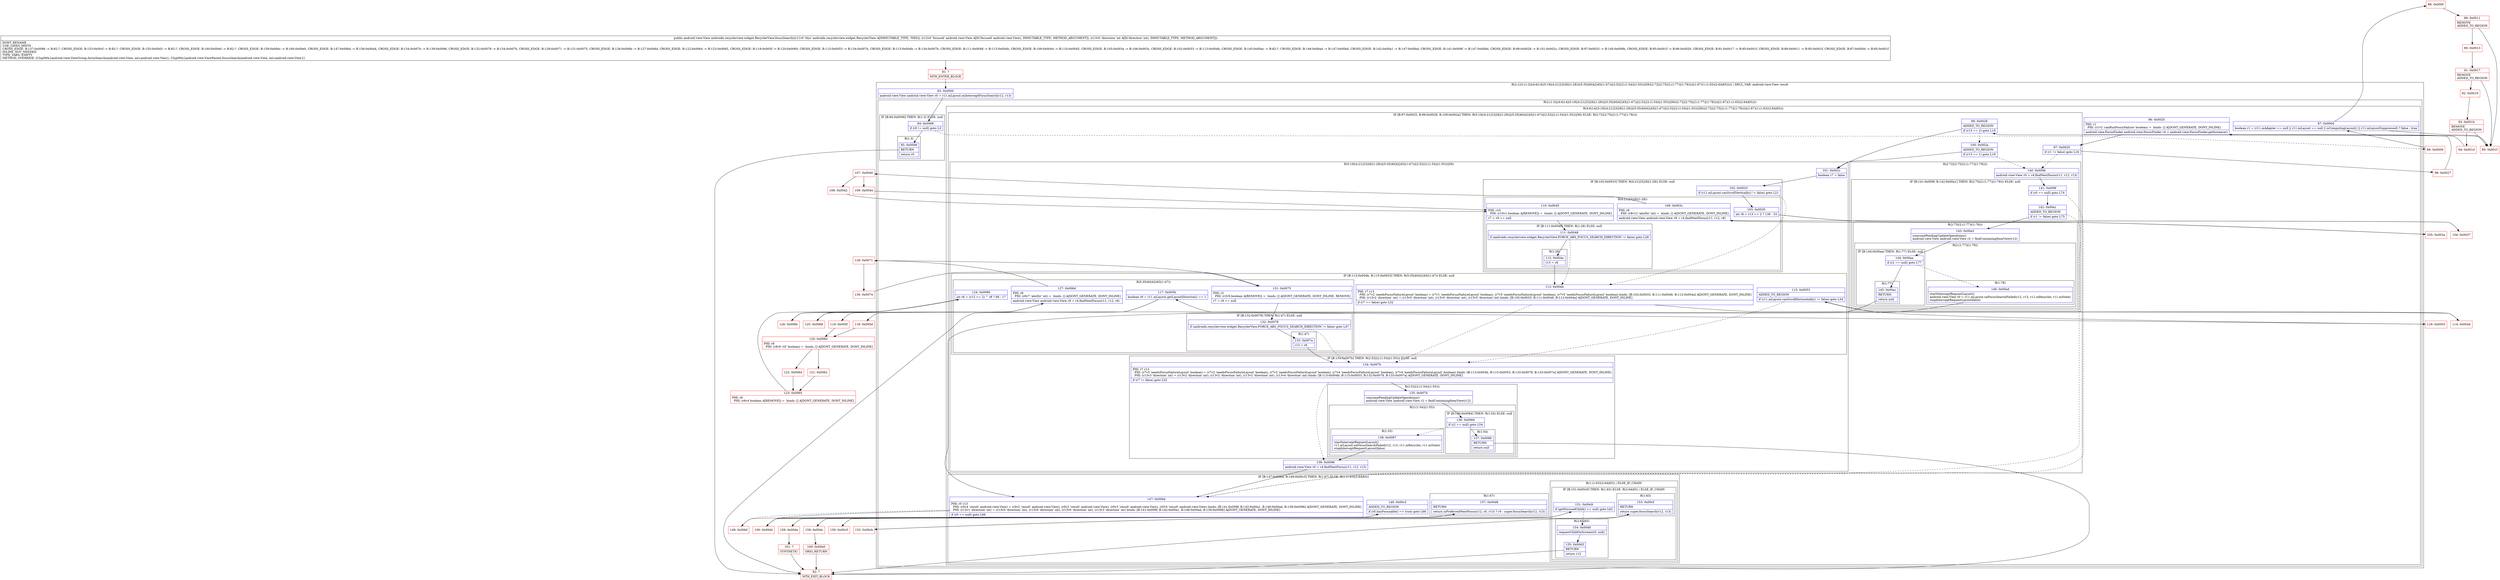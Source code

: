 digraph "CFG forandroidx.recyclerview.widget.RecyclerView.focusSearch(Landroid\/view\/View;I)Landroid\/view\/View;" {
subgraph cluster_Region_1680403182 {
label = "R(2:1|(2:(1:3)|(4:6|14|(5:19|(4:21|23|26|(1:28))|(5:35|40|42|45|(1:47))|(2:52|(2:(1:54)|(1:55)))|56)(2:72|(2:75|(2:(1:77)|(1:78))))|(1:67)(1:(1:63)(2:64|65))))) | DECL_VAR: android.view.View result\l";
node [shape=record,color=blue];
Node_83 [shape=record,label="{83\:\ 0x0000|android.view.View android.view.View r0 = r11.mLayout.onInterceptFocusSearch(r12, r13)\l}"];
subgraph cluster_Region_1954917244 {
label = "R(2:(1:3)|(4:6|14|(5:19|(4:21|23|26|(1:28))|(5:35|40|42|45|(1:47))|(2:52|(2:(1:54)|(1:55)))|56)(2:72|(2:75|(2:(1:77)|(1:78))))|(1:67)(1:(1:63)(2:64|65))))";
node [shape=record,color=blue];
subgraph cluster_IfRegion_1379672827 {
label = "IF [B:84:0x0006] THEN: R(1:3) ELSE: null";
node [shape=record,color=blue];
Node_84 [shape=record,label="{84\:\ 0x0006|if (r0 != null) goto L3\l}"];
subgraph cluster_Region_1756842474 {
label = "R(1:3)";
node [shape=record,color=blue];
Node_85 [shape=record,label="{85\:\ 0x0008|RETURN\l|return r0\l}"];
}
}
subgraph cluster_Region_420718103 {
label = "R(4:6|14|(5:19|(4:21|23|26|(1:28))|(5:35|40|42|45|(1:47))|(2:52|(2:(1:54)|(1:55)))|56)(2:72|(2:75|(2:(1:77)|(1:78))))|(1:67)(1:(1:63)(2:64|65)))";
node [shape=record,color=blue];
Node_87 [shape=record,label="{87\:\ 0x000d|boolean r1 = (r11.mAdapter == null \|\| r11.mLayout == null \|\| isComputingLayout() \|\| r11.mLayoutSuppressed) ? false : true\l}"];
Node_96 [shape=record,label="{96\:\ 0x0020|PHI: r1 \l  PHI: (r1v2 'canRunFocusFailure' boolean) =  binds: [] A[DONT_GENERATE, DONT_INLINE]\l|android.view.FocusFinder android.view.FocusFinder r4 = android.view.FocusFinder.getInstance()\l}"];
subgraph cluster_IfRegion_986665025 {
label = "IF [B:97:0x0025, B:99:0x0028, B:100:0x002a] THEN: R(5:19|(4:21|23|26|(1:28))|(5:35|40|42|45|(1:47))|(2:52|(2:(1:54)|(1:55)))|56) ELSE: R(2:72|(2:75|(2:(1:77)|(1:78))))";
node [shape=record,color=blue];
Node_97 [shape=record,label="{97\:\ 0x0025|if (r1 != false) goto L16\l}"];
Node_99 [shape=record,label="{99\:\ 0x0028|ADDED_TO_REGION\l|if (r13 == 2) goto L19\l}"];
Node_100 [shape=record,label="{100\:\ 0x002a|ADDED_TO_REGION\l|if (r13 == 1) goto L19\l}"];
subgraph cluster_Region_534208084 {
label = "R(5:19|(4:21|23|26|(1:28))|(5:35|40|42|45|(1:47))|(2:52|(2:(1:54)|(1:55)))|56)";
node [shape=record,color=blue];
Node_101 [shape=record,label="{101\:\ 0x002c|boolean r7 = false\l}"];
subgraph cluster_IfRegion_938733331 {
label = "IF [B:102:0x0033] THEN: R(4:21|23|26|(1:28)) ELSE: null";
node [shape=record,color=blue];
Node_102 [shape=record,label="{102\:\ 0x0033|if (r11.mLayout.canScrollVertically() != false) goto L21\l}"];
subgraph cluster_Region_1543337664 {
label = "R(4:21|23|26|(1:28))";
node [shape=record,color=blue];
Node_103 [shape=record,label="{103\:\ 0x0035|int r8 = r13 == 2 ? 130 : 33\l}"];
Node_106 [shape=record,label="{106\:\ 0x003c|PHI: r8 \l  PHI: (r8v12 'absDir' int) =  binds: [] A[DONT_GENERATE, DONT_INLINE]\l|android.view.View android.view.View r9 = r4.findNextFocus(r11, r12, r8)\l}"];
Node_110 [shape=record,label="{110\:\ 0x0045|PHI: r10 \l  PHI: (r10v1 boolean A[REMOVE]) =  binds: [] A[DONT_GENERATE, DONT_INLINE]\l|r7 = r9 == null\l}"];
subgraph cluster_IfRegion_1133855445 {
label = "IF [B:111:0x0048] THEN: R(1:28) ELSE: null";
node [shape=record,color=blue];
Node_111 [shape=record,label="{111\:\ 0x0048|if (androidx.recyclerview.widget.RecyclerView.FORCE_ABS_FOCUS_SEARCH_DIRECTION != false) goto L28\l}"];
subgraph cluster_Region_559488409 {
label = "R(1:28)";
node [shape=record,color=blue];
Node_112 [shape=record,label="{112\:\ 0x004a|r13 = r8\l}"];
}
}
}
}
subgraph cluster_IfRegion_865022281 {
label = "IF [B:113:0x004b, B:115:0x0053] THEN: R(5:35|40|42|45|(1:47)) ELSE: null";
node [shape=record,color=blue];
Node_113 [shape=record,label="{113\:\ 0x004b|PHI: r7 r13 \l  PHI: (r7v2 'needsFocusFailureLayout' boolean) = (r7v1 'needsFocusFailureLayout' boolean), (r7v5 'needsFocusFailureLayout' boolean), (r7v5 'needsFocusFailureLayout' boolean) binds: [B:102:0x0033, B:111:0x0048, B:112:0x004a] A[DONT_GENERATE, DONT_INLINE]\l  PHI: (r13v2 'direction' int) = (r13v0 'direction' int), (r13v0 'direction' int), (r13v5 'direction' int) binds: [B:102:0x0033, B:111:0x0048, B:112:0x004a] A[DONT_GENERATE, DONT_INLINE]\l|if (r7 == false) goto L32\l}"];
Node_115 [shape=record,label="{115\:\ 0x0053|ADDED_TO_REGION\l|if (r11.mLayout.canScrollHorizontally() != false) goto L34\l}"];
subgraph cluster_Region_1608143030 {
label = "R(5:35|40|42|45|(1:47))";
node [shape=record,color=blue];
Node_117 [shape=record,label="{117\:\ 0x005b|boolean r8 = r11.mLayout.getLayoutDirection() == 1\l}"];
Node_124 [shape=record,label="{124\:\ 0x0066|int r6 = (r13 == 2) ^ r8 ? 66 : 17\l}"];
Node_127 [shape=record,label="{127\:\ 0x006d|PHI: r6 \l  PHI: (r6v7 'absDir' int) =  binds: [] A[DONT_GENERATE, DONT_INLINE]\l|android.view.View android.view.View r9 = r4.findNextFocus(r11, r12, r6)\l}"];
Node_131 [shape=record,label="{131\:\ 0x0075|PHI: r2 \l  PHI: (r2v9 boolean A[REMOVE]) =  binds: [] A[DONT_GENERATE, DONT_INLINE, REMOVE]\l|r7 = r9 == null\l}"];
subgraph cluster_IfRegion_1575008035 {
label = "IF [B:132:0x0078] THEN: R(1:47) ELSE: null";
node [shape=record,color=blue];
Node_132 [shape=record,label="{132\:\ 0x0078|if (androidx.recyclerview.widget.RecyclerView.FORCE_ABS_FOCUS_SEARCH_DIRECTION != false) goto L47\l}"];
subgraph cluster_Region_845089732 {
label = "R(1:47)";
node [shape=record,color=blue];
Node_133 [shape=record,label="{133\:\ 0x007a|r13 = r6\l}"];
}
}
}
}
subgraph cluster_IfRegion_1534664083 {
label = "IF [B:134:0x007b] THEN: R(2:52|(2:(1:54)|(1:55))) ELSE: null";
node [shape=record,color=blue];
Node_134 [shape=record,label="{134\:\ 0x007b|PHI: r7 r13 \l  PHI: (r7v3 'needsFocusFailureLayout' boolean) = (r7v2 'needsFocusFailureLayout' boolean), (r7v2 'needsFocusFailureLayout' boolean), (r7v4 'needsFocusFailureLayout' boolean), (r7v4 'needsFocusFailureLayout' boolean) binds: [B:113:0x004b, B:115:0x0053, B:132:0x0078, B:133:0x007a] A[DONT_GENERATE, DONT_INLINE]\l  PHI: (r13v3 'direction' int) = (r13v2 'direction' int), (r13v2 'direction' int), (r13v2 'direction' int), (r13v4 'direction' int) binds: [B:113:0x004b, B:115:0x0053, B:132:0x0078, B:133:0x007a] A[DONT_GENERATE, DONT_INLINE]\l|if (r7 != false) goto L52\l}"];
subgraph cluster_Region_723905210 {
label = "R(2:52|(2:(1:54)|(1:55)))";
node [shape=record,color=blue];
Node_135 [shape=record,label="{135\:\ 0x007d|consumePendingUpdateOperations()\landroid.view.View android.view.View r2 = findContainingItemView(r12)\l}"];
subgraph cluster_Region_73873832 {
label = "R(2:(1:54)|(1:55))";
node [shape=record,color=blue];
subgraph cluster_IfRegion_2014345462 {
label = "IF [B:136:0x0084] THEN: R(1:54) ELSE: null";
node [shape=record,color=blue];
Node_136 [shape=record,label="{136\:\ 0x0084|if (r2 == null) goto L54\l}"];
subgraph cluster_Region_742708544 {
label = "R(1:54)";
node [shape=record,color=blue];
Node_137 [shape=record,label="{137\:\ 0x0086|RETURN\l|return null\l}"];
}
}
subgraph cluster_Region_1169078775 {
label = "R(1:55)";
node [shape=record,color=blue];
Node_138 [shape=record,label="{138\:\ 0x0087|startInterceptRequestLayout()\lr11.mLayout.onFocusSearchFailed(r12, r13, r11.mRecycler, r11.mState)\lstopInterceptRequestLayout(false)\l}"];
}
}
}
}
Node_139 [shape=record,label="{139\:\ 0x0096|android.view.View r0 = r4.findNextFocus(r11, r12, r13)\l}"];
}
subgraph cluster_Region_713385209 {
label = "R(2:72|(2:75|(2:(1:77)|(1:78))))";
node [shape=record,color=blue];
Node_140 [shape=record,label="{140\:\ 0x009b|android.view.View r0 = r4.findNextFocus(r11, r12, r13)\l}"];
subgraph cluster_IfRegion_156730905 {
label = "IF [B:141:0x009f, B:142:0x00a1] THEN: R(2:75|(2:(1:77)|(1:78))) ELSE: null";
node [shape=record,color=blue];
Node_141 [shape=record,label="{141\:\ 0x009f|if (r0 == null) goto L74\l}"];
Node_142 [shape=record,label="{142\:\ 0x00a1|ADDED_TO_REGION\l|if (r1 != false) goto L75\l}"];
subgraph cluster_Region_397205526 {
label = "R(2:75|(2:(1:77)|(1:78)))";
node [shape=record,color=blue];
Node_143 [shape=record,label="{143\:\ 0x00a3|consumePendingUpdateOperations()\landroid.view.View android.view.View r2 = findContainingItemView(r12)\l}"];
subgraph cluster_Region_489637838 {
label = "R(2:(1:77)|(1:78))";
node [shape=record,color=blue];
subgraph cluster_IfRegion_850143561 {
label = "IF [B:144:0x00aa] THEN: R(1:77) ELSE: null";
node [shape=record,color=blue];
Node_144 [shape=record,label="{144\:\ 0x00aa|if (r2 == null) goto L77\l}"];
subgraph cluster_Region_540575674 {
label = "R(1:77)";
node [shape=record,color=blue];
Node_145 [shape=record,label="{145\:\ 0x00ac|RETURN\l|return null\l}"];
}
}
subgraph cluster_Region_452873247 {
label = "R(1:78)";
node [shape=record,color=blue];
Node_146 [shape=record,label="{146\:\ 0x00ad|startInterceptRequestLayout()\landroid.view.View r0 = r11.mLayout.onFocusSearchFailed(r12, r13, r11.mRecycler, r11.mState)\lstopInterceptRequestLayout(false)\l}"];
}
}
}
}
}
}
subgraph cluster_IfRegion_719108136 {
label = "IF [B:147:0x00bd, B:149:0x00c3] THEN: R(1:67) ELSE: R(1:(1:63)(2:64|65))";
node [shape=record,color=blue];
Node_147 [shape=record,label="{147\:\ 0x00bd|PHI: r0 r13 \l  PHI: (r0v4 'result' android.view.View) = (r0v2 'result' android.view.View), (r0v2 'result' android.view.View), (r0v3 'result' android.view.View), (r0v5 'result' android.view.View) binds: [B:141:0x009f, B:142:0x00a1, B:146:0x00ad, B:139:0x0096] A[DONT_GENERATE, DONT_INLINE]\l  PHI: (r13v1 'direction' int) = (r13v0 'direction' int), (r13v0 'direction' int), (r13v0 'direction' int), (r13v3 'direction' int) binds: [B:141:0x009f, B:142:0x00a1, B:146:0x00ad, B:139:0x0096] A[DONT_GENERATE, DONT_INLINE]\l|if (r0 == null) goto L66\l}"];
Node_149 [shape=record,label="{149\:\ 0x00c3|ADDED_TO_REGION\l|if (r0.hasFocusable() == true) goto L66\l}"];
subgraph cluster_Region_445504901 {
label = "R(1:67)";
node [shape=record,color=blue];
Node_157 [shape=record,label="{157\:\ 0x00d8|RETURN\l|return isPreferredNextFocus(r12, r0, r13) ? r0 : super.focusSearch(r12, r13)\l}"];
}
subgraph cluster_Region_2105276461 {
label = "R(1:(1:63)(2:64|65)) | ELSE_IF_CHAIN\l";
node [shape=record,color=blue];
subgraph cluster_IfRegion_429569391 {
label = "IF [B:151:0x00c9] THEN: R(1:63) ELSE: R(2:64|65) | ELSE_IF_CHAIN\l";
node [shape=record,color=blue];
Node_151 [shape=record,label="{151\:\ 0x00c9|if (getFocusedChild() == null) goto L62\l}"];
subgraph cluster_Region_1447580556 {
label = "R(1:63)";
node [shape=record,color=blue];
Node_153 [shape=record,label="{153\:\ 0x00cf|RETURN\l|return super.focusSearch(r12, r13)\l}"];
}
subgraph cluster_Region_576576821 {
label = "R(2:64|65)";
node [shape=record,color=blue];
Node_154 [shape=record,label="{154\:\ 0x00d0|requestChildOnScreen(r0, null)\l}"];
Node_155 [shape=record,label="{155\:\ 0x00d3|RETURN\l|return r12\l}"];
}
}
}
}
}
}
}
Node_81 [shape=record,color=red,label="{81\:\ ?|MTH_ENTER_BLOCK\l}"];
Node_82 [shape=record,color=red,label="{82\:\ ?|MTH_EXIT_BLOCK\l}"];
Node_86 [shape=record,color=red,label="{86\:\ 0x0009}"];
Node_88 [shape=record,color=red,label="{88\:\ 0x000f}"];
Node_89 [shape=record,color=red,label="{89\:\ 0x0011|REMOVE\lADDED_TO_REGION\l}"];
Node_90 [shape=record,color=red,label="{90\:\ 0x0013}"];
Node_91 [shape=record,color=red,label="{91\:\ 0x0017|REMOVE\lADDED_TO_REGION\l}"];
Node_92 [shape=record,color=red,label="{92\:\ 0x0019}"];
Node_93 [shape=record,color=red,label="{93\:\ 0x001b|REMOVE\lADDED_TO_REGION\l}"];
Node_94 [shape=record,color=red,label="{94\:\ 0x001d}"];
Node_98 [shape=record,color=red,label="{98\:\ 0x0027}"];
Node_104 [shape=record,color=red,label="{104\:\ 0x0037}"];
Node_107 [shape=record,color=red,label="{107\:\ 0x0040}"];
Node_108 [shape=record,color=red,label="{108\:\ 0x0042}"];
Node_109 [shape=record,color=red,label="{109\:\ 0x0044}"];
Node_105 [shape=record,color=red,label="{105\:\ 0x003a}"];
Node_114 [shape=record,color=red,label="{114\:\ 0x004d}"];
Node_116 [shape=record,color=red,label="{116\:\ 0x0055}"];
Node_118 [shape=record,color=red,label="{118\:\ 0x005d}"];
Node_120 [shape=record,color=red,label="{120\:\ 0x0060|PHI: r8 \l  PHI: (r8v9 'rtl' boolean) =  binds: [] A[DONT_GENERATE, DONT_INLINE]\l}"];
Node_121 [shape=record,color=red,label="{121\:\ 0x0062}"];
Node_123 [shape=record,color=red,label="{123\:\ 0x0065|PHI: r6 \l  PHI: (r6v4 boolean A[REMOVE]) =  binds: [] A[DONT_GENERATE, DONT_INLINE]\l}"];
Node_125 [shape=record,color=red,label="{125\:\ 0x0068}"];
Node_128 [shape=record,color=red,label="{128\:\ 0x0071}"];
Node_130 [shape=record,color=red,label="{130\:\ 0x0074}"];
Node_126 [shape=record,color=red,label="{126\:\ 0x006b}"];
Node_122 [shape=record,color=red,label="{122\:\ 0x0064}"];
Node_119 [shape=record,color=red,label="{119\:\ 0x005f}"];
Node_148 [shape=record,color=red,label="{148\:\ 0x00bf}"];
Node_150 [shape=record,color=red,label="{150\:\ 0x00c5}"];
Node_152 [shape=record,color=red,label="{152\:\ 0x00cb}"];
Node_156 [shape=record,color=red,label="{156\:\ 0x00d4}"];
Node_158 [shape=record,color=red,label="{158\:\ 0x00da}"];
Node_161 [shape=record,color=red,label="{161\:\ ?|SYNTHETIC\l}"];
Node_159 [shape=record,color=red,label="{159\:\ 0x00dc}"];
Node_160 [shape=record,color=red,label="{160\:\ 0x00e0|ORIG_RETURN\l}"];
Node_95 [shape=record,color=red,label="{95\:\ 0x001f}"];
MethodNode[shape=record,label="{public android.view.View androidx.recyclerview.widget.RecyclerView.focusSearch((r11v0 'this' androidx.recyclerview.widget.RecyclerView A[IMMUTABLE_TYPE, THIS]), (r12v0 'focused' android.view.View A[D('focused' android.view.View), IMMUTABLE_TYPE, METHOD_ARGUMENT]), (r13v0 'direction' int A[D('direction' int), IMMUTABLE_TYPE, METHOD_ARGUMENT]))  | DONT_RENAME\lUSE_LINES_HINTS\lCROSS_EDGE: B:137:0x0086 \-\> B:82:?, CROSS_EDGE: B:153:0x00cf \-\> B:82:?, CROSS_EDGE: B:155:0x00d3 \-\> B:82:?, CROSS_EDGE: B:160:0x00e0 \-\> B:82:?, CROSS_EDGE: B:159:0x00dc \-\> B:160:0x00e0, CROSS_EDGE: B:147:0x00bd \-\> B:156:0x00d4, CROSS_EDGE: B:134:0x007b \-\> B:139:0x0096, CROSS_EDGE: B:132:0x0078 \-\> B:134:0x007b, CROSS_EDGE: B:128:0x0071 \-\> B:131:0x0075, CROSS_EDGE: B:126:0x006b \-\> B:127:0x006d, CROSS_EDGE: B:122:0x0064 \-\> B:123:0x0065, CROSS_EDGE: B:119:0x005f \-\> B:120:0x0060, CROSS_EDGE: B:115:0x0053 \-\> B:134:0x007b, CROSS_EDGE: B:113:0x004b \-\> B:134:0x007b, CROSS_EDGE: B:111:0x0048 \-\> B:113:0x004b, CROSS_EDGE: B:109:0x0044 \-\> B:110:0x0045, CROSS_EDGE: B:105:0x003a \-\> B:106:0x003c, CROSS_EDGE: B:102:0x0033 \-\> B:113:0x004b, CROSS_EDGE: B:145:0x00ac \-\> B:82:?, CROSS_EDGE: B:146:0x00ad \-\> B:147:0x00bd, CROSS_EDGE: B:142:0x00a1 \-\> B:147:0x00bd, CROSS_EDGE: B:141:0x009f \-\> B:147:0x00bd, CROSS_EDGE: B:99:0x0028 \-\> B:101:0x002c, CROSS_EDGE: B:97:0x0025 \-\> B:140:0x009b, CROSS_EDGE: B:95:0x001f \-\> B:96:0x0020, CROSS_EDGE: B:91:0x0017 \-\> B:95:0x001f, CROSS_EDGE: B:89:0x0011 \-\> B:95:0x001f, CROSS_EDGE: B:87:0x000d \-\> B:95:0x001f\lINLINE_NOT_NEEDED\lTYPE_VARS: EMPTY\lMETHOD_OVERRIDE: [ClspMth\{android.view.ViewGroup.focusSearch(android.view.View, int):android.view.View\}, ClspMth\{android.view.ViewParent.focusSearch(android.view.View, int):android.view.View\}]\l}"];
MethodNode -> Node_81;Node_83 -> Node_84;
Node_84 -> Node_85;
Node_84 -> Node_86[style=dashed];
Node_85 -> Node_82;
Node_87 -> Node_88;
Node_87 -> Node_95;
Node_96 -> Node_97;
Node_97 -> Node_98;
Node_97 -> Node_140[style=dashed];
Node_99 -> Node_100[style=dashed];
Node_99 -> Node_101;
Node_100 -> Node_101;
Node_100 -> Node_140[style=dashed];
Node_101 -> Node_102;
Node_102 -> Node_103;
Node_102 -> Node_113[style=dashed];
Node_103 -> Node_104;
Node_103 -> Node_105;
Node_106 -> Node_107;
Node_110 -> Node_111;
Node_111 -> Node_112;
Node_111 -> Node_113[style=dashed];
Node_112 -> Node_113;
Node_113 -> Node_114;
Node_113 -> Node_134[style=dashed];
Node_115 -> Node_116;
Node_115 -> Node_134[style=dashed];
Node_117 -> Node_118;
Node_117 -> Node_119;
Node_124 -> Node_125;
Node_124 -> Node_126;
Node_127 -> Node_128;
Node_131 -> Node_132;
Node_132 -> Node_133;
Node_132 -> Node_134[style=dashed];
Node_133 -> Node_134;
Node_134 -> Node_135;
Node_134 -> Node_139[style=dashed];
Node_135 -> Node_136;
Node_136 -> Node_137;
Node_136 -> Node_138[style=dashed];
Node_137 -> Node_82;
Node_138 -> Node_139;
Node_139 -> Node_147;
Node_140 -> Node_141;
Node_141 -> Node_142;
Node_141 -> Node_147[style=dashed];
Node_142 -> Node_143;
Node_142 -> Node_147[style=dashed];
Node_143 -> Node_144;
Node_144 -> Node_145;
Node_144 -> Node_146[style=dashed];
Node_145 -> Node_82;
Node_146 -> Node_147;
Node_147 -> Node_148[style=dashed];
Node_147 -> Node_156;
Node_149 -> Node_150[style=dashed];
Node_149 -> Node_156;
Node_157 -> Node_158;
Node_157 -> Node_159;
Node_151 -> Node_152;
Node_151 -> Node_154[style=dashed];
Node_153 -> Node_82;
Node_154 -> Node_155;
Node_155 -> Node_82;
Node_81 -> Node_83;
Node_86 -> Node_87;
Node_88 -> Node_89;
Node_89 -> Node_90;
Node_89 -> Node_95;
Node_90 -> Node_91;
Node_91 -> Node_92;
Node_91 -> Node_95;
Node_92 -> Node_93;
Node_93 -> Node_94;
Node_93 -> Node_95;
Node_94 -> Node_96;
Node_98 -> Node_99;
Node_104 -> Node_106;
Node_107 -> Node_108;
Node_107 -> Node_109;
Node_108 -> Node_110;
Node_109 -> Node_110;
Node_105 -> Node_106;
Node_114 -> Node_115;
Node_116 -> Node_117;
Node_118 -> Node_120;
Node_120 -> Node_121;
Node_120 -> Node_122;
Node_121 -> Node_123;
Node_123 -> Node_124;
Node_125 -> Node_127;
Node_128 -> Node_130;
Node_128 -> Node_131;
Node_130 -> Node_131;
Node_126 -> Node_127;
Node_122 -> Node_123;
Node_119 -> Node_120;
Node_148 -> Node_149;
Node_150 -> Node_151;
Node_152 -> Node_153;
Node_156 -> Node_157;
Node_158 -> Node_161;
Node_161 -> Node_82;
Node_159 -> Node_160;
Node_160 -> Node_82;
Node_95 -> Node_96;
}

